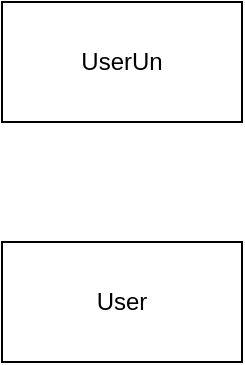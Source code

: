 <mxfile version="16.6.4" type="github">
  <diagram id="rv_hT8ky0hPS7Sli0W8G" name="Page-1">
    <mxGraphModel dx="1013" dy="1436" grid="1" gridSize="10" guides="1" tooltips="1" connect="1" arrows="1" fold="1" page="1" pageScale="1" pageWidth="1169" pageHeight="827" math="0" shadow="0">
      <root>
        <mxCell id="0" />
        <mxCell id="1" parent="0" />
        <mxCell id="MOoaWBLTCNrasGys7Fgl-1" value="User" style="rounded=0;whiteSpace=wrap;html=1;" vertex="1" parent="1">
          <mxGeometry x="420" y="280" width="120" height="60" as="geometry" />
        </mxCell>
        <mxCell id="MOoaWBLTCNrasGys7Fgl-2" value="UserUn" style="rounded=0;whiteSpace=wrap;html=1;" vertex="1" parent="1">
          <mxGeometry x="420" y="160" width="120" height="60" as="geometry" />
        </mxCell>
      </root>
    </mxGraphModel>
  </diagram>
</mxfile>
